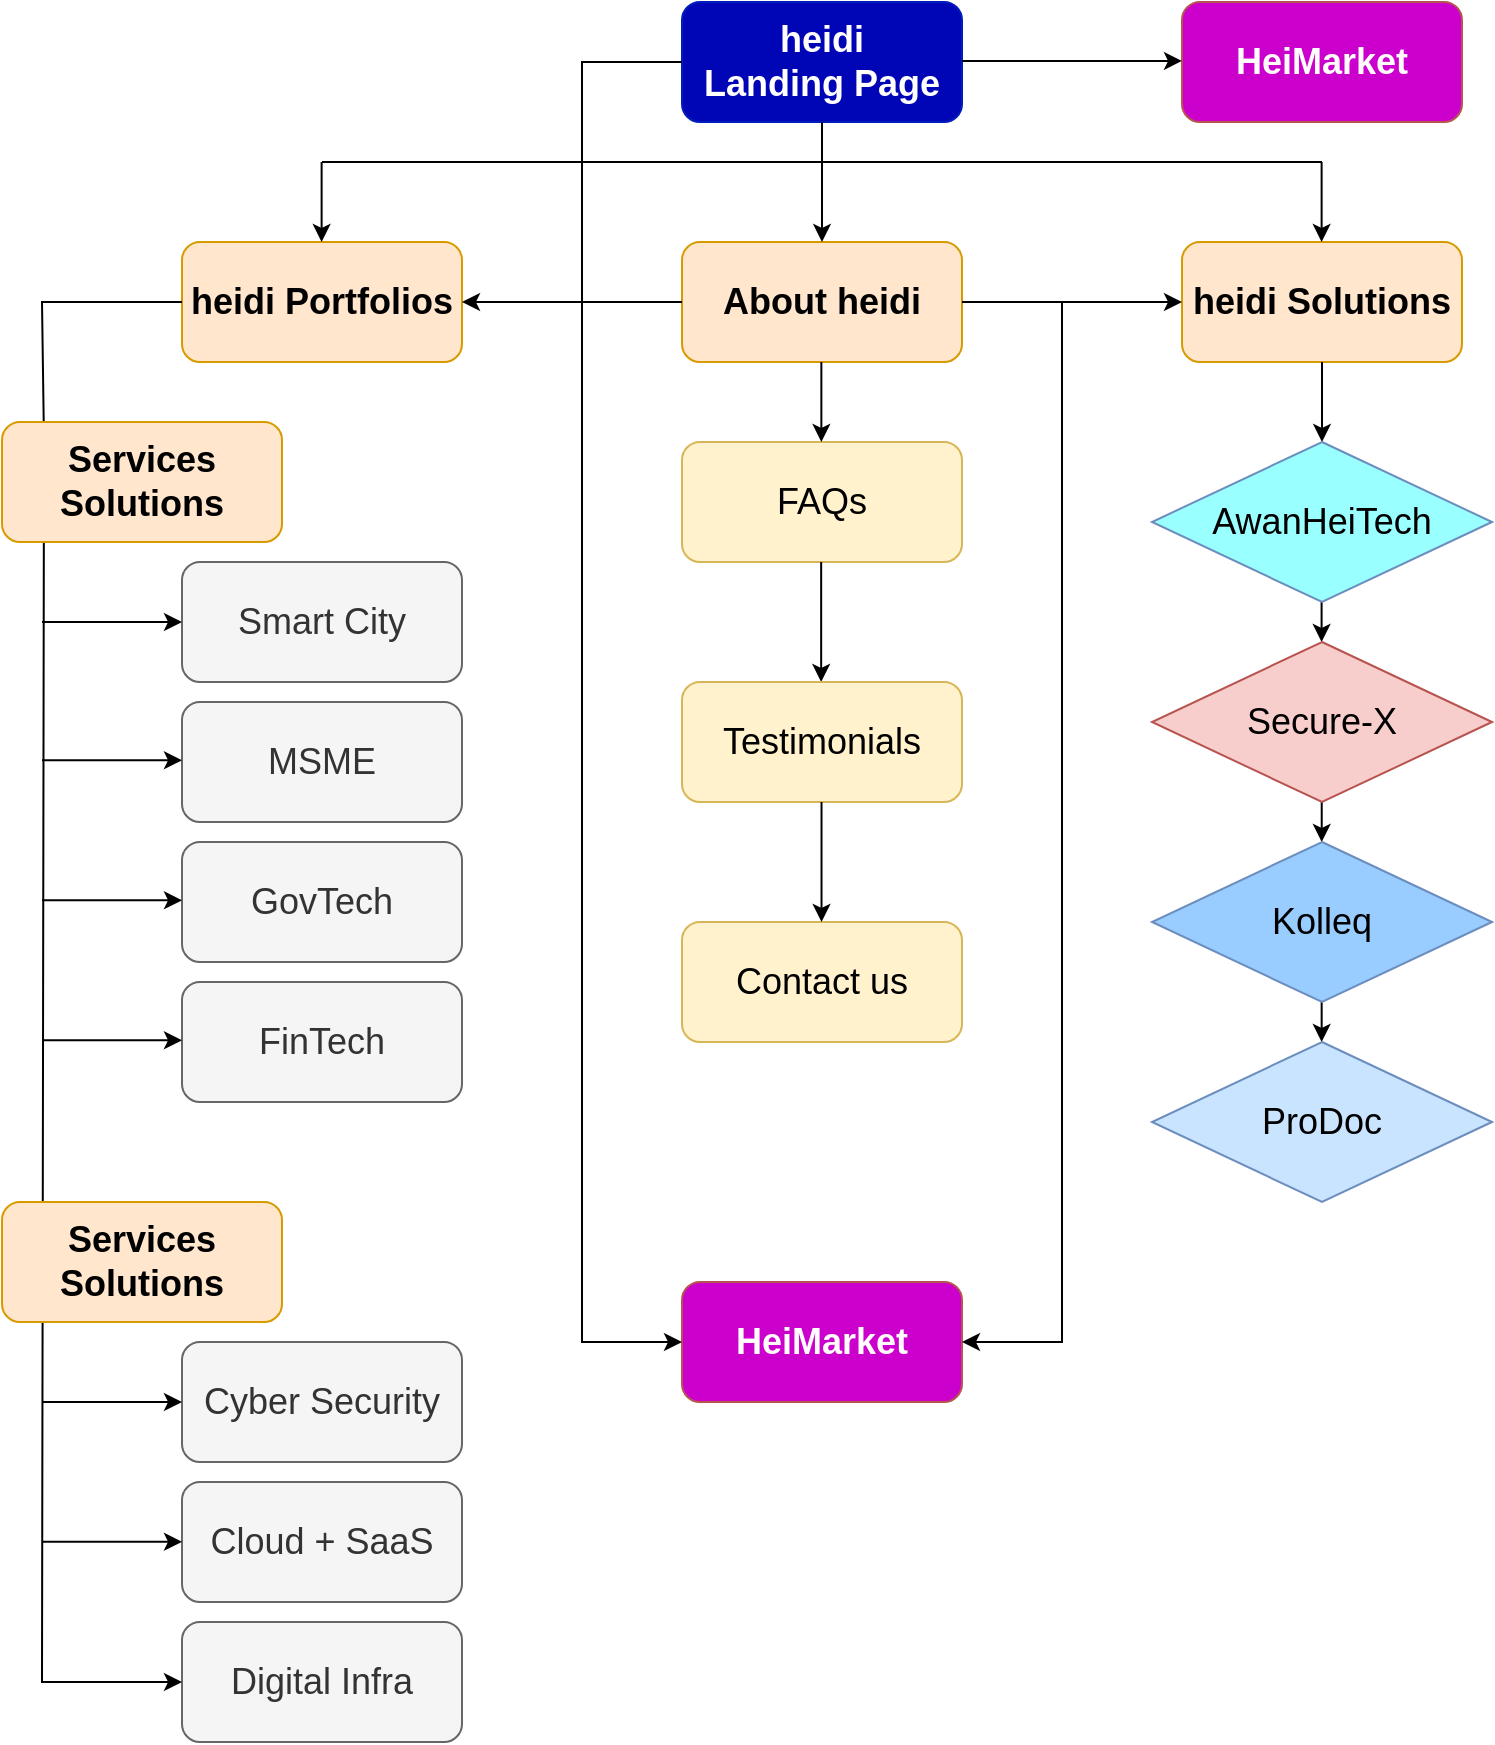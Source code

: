 <mxfile version="20.6.2" type="device"><diagram id="agNUxE4EMHLQroowFyla" name="Page-1"><mxGraphModel dx="1758" dy="1081" grid="1" gridSize="10" guides="1" tooltips="1" connect="1" arrows="1" fold="1" page="1" pageScale="1" pageWidth="827" pageHeight="1169" math="0" shadow="0"><root><mxCell id="0"/><mxCell id="1" parent="0"/><mxCell id="tc5RLZJc7V58p5Fd5jOR-1" value="&lt;font style=&quot;font-size: 18px;&quot;&gt;heidi&lt;br&gt;Landing Page&lt;/font&gt;" style="rounded=1;whiteSpace=wrap;html=1;fontStyle=1;fillColor=#0006B5;strokeColor=#001DBC;fontColor=#ffffff;" vertex="1" parent="1"><mxGeometry x="370" y="180" width="140" height="60" as="geometry"/></mxCell><mxCell id="tc5RLZJc7V58p5Fd5jOR-2" value="&lt;font style=&quot;font-size: 18px;&quot;&gt;About heidi&lt;/font&gt;" style="rounded=1;whiteSpace=wrap;html=1;fontStyle=1;fillColor=#ffe6cc;strokeColor=#d79b00;" vertex="1" parent="1"><mxGeometry x="370" y="300" width="140" height="60" as="geometry"/></mxCell><mxCell id="tc5RLZJc7V58p5Fd5jOR-3" value="&lt;font style=&quot;font-size: 18px;&quot;&gt;heidi Portfolios&lt;/font&gt;" style="rounded=1;whiteSpace=wrap;html=1;fontStyle=1;fillColor=#ffe6cc;strokeColor=#d79b00;" vertex="1" parent="1"><mxGeometry x="120" y="300" width="140" height="60" as="geometry"/></mxCell><mxCell id="tc5RLZJc7V58p5Fd5jOR-4" value="&lt;font style=&quot;font-size: 18px;&quot;&gt;heidi Solutions&lt;/font&gt;" style="rounded=1;whiteSpace=wrap;html=1;fontStyle=1;fillColor=#ffe6cc;strokeColor=#d79b00;" vertex="1" parent="1"><mxGeometry x="620" y="300" width="140" height="60" as="geometry"/></mxCell><mxCell id="tc5RLZJc7V58p5Fd5jOR-5" value="&lt;font style=&quot;font-size: 18px;&quot;&gt;FAQs&lt;/font&gt;" style="rounded=1;whiteSpace=wrap;html=1;fillColor=#fff2cc;strokeColor=#d6b656;" vertex="1" parent="1"><mxGeometry x="370" y="400" width="140" height="60" as="geometry"/></mxCell><mxCell id="tc5RLZJc7V58p5Fd5jOR-6" value="" style="endArrow=classic;html=1;rounded=0;fontSize=18;exitX=0.5;exitY=1;exitDx=0;exitDy=0;entryX=0.5;entryY=0;entryDx=0;entryDy=0;" edge="1" parent="1" source="tc5RLZJc7V58p5Fd5jOR-1" target="tc5RLZJc7V58p5Fd5jOR-2"><mxGeometry width="50" height="50" relative="1" as="geometry"><mxPoint x="460" y="470" as="sourcePoint"/><mxPoint x="510" y="420" as="targetPoint"/></mxGeometry></mxCell><mxCell id="tc5RLZJc7V58p5Fd5jOR-14" value="" style="endArrow=classic;html=1;rounded=0;fontSize=18;exitX=0.5;exitY=1;exitDx=0;exitDy=0;entryX=0.5;entryY=0;entryDx=0;entryDy=0;" edge="1" parent="1"><mxGeometry width="50" height="50" relative="1" as="geometry"><mxPoint x="439.58" y="460.0" as="sourcePoint"/><mxPoint x="439.58" y="520.0" as="targetPoint"/></mxGeometry></mxCell><mxCell id="tc5RLZJc7V58p5Fd5jOR-15" value="&lt;font style=&quot;font-size: 18px;&quot;&gt;Testimonials&lt;/font&gt;" style="rounded=1;whiteSpace=wrap;html=1;fillColor=#fff2cc;strokeColor=#d6b656;" vertex="1" parent="1"><mxGeometry x="370" y="520" width="140" height="60" as="geometry"/></mxCell><mxCell id="tc5RLZJc7V58p5Fd5jOR-16" value="&lt;font style=&quot;font-size: 18px;&quot;&gt;Contact us&lt;/font&gt;" style="rounded=1;whiteSpace=wrap;html=1;fillColor=#fff2cc;strokeColor=#d6b656;" vertex="1" parent="1"><mxGeometry x="370" y="640" width="140" height="60" as="geometry"/></mxCell><mxCell id="tc5RLZJc7V58p5Fd5jOR-19" value="" style="endArrow=classic;html=1;rounded=0;fontSize=18;exitX=0.5;exitY=1;exitDx=0;exitDy=0;entryX=0.5;entryY=0;entryDx=0;entryDy=0;" edge="1" parent="1"><mxGeometry width="50" height="50" relative="1" as="geometry"><mxPoint x="439.76" y="580" as="sourcePoint"/><mxPoint x="439.76" y="640" as="targetPoint"/></mxGeometry></mxCell><mxCell id="tc5RLZJc7V58p5Fd5jOR-22" value="&lt;span style=&quot;font-size: 18px;&quot;&gt;HeiMarket&lt;/span&gt;" style="rounded=1;whiteSpace=wrap;html=1;fillColor=#CC00CC;strokeColor=#b85450;fontStyle=1;fontColor=#FFFCFC;" vertex="1" parent="1"><mxGeometry x="370" y="820" width="140" height="60" as="geometry"/></mxCell><mxCell id="tc5RLZJc7V58p5Fd5jOR-23" value="" style="endArrow=classic;html=1;rounded=0;fontSize=18;exitX=0.5;exitY=1;exitDx=0;exitDy=0;" edge="1" parent="1" source="tc5RLZJc7V58p5Fd5jOR-4"><mxGeometry width="50" height="50" relative="1" as="geometry"><mxPoint x="460" y="390" as="sourcePoint"/><mxPoint x="690" y="400" as="targetPoint"/></mxGeometry></mxCell><mxCell id="tc5RLZJc7V58p5Fd5jOR-26" value="" style="endArrow=classic;html=1;rounded=0;fontSize=18;exitX=0.5;exitY=1;exitDx=0;exitDy=0;" edge="1" parent="1"><mxGeometry width="50" height="50" relative="1" as="geometry"><mxPoint x="689.8" y="460" as="sourcePoint"/><mxPoint x="689.8" y="500" as="targetPoint"/></mxGeometry></mxCell><mxCell id="tc5RLZJc7V58p5Fd5jOR-27" value="" style="endArrow=classic;html=1;rounded=0;fontSize=18;exitX=0.5;exitY=1;exitDx=0;exitDy=0;" edge="1" parent="1"><mxGeometry width="50" height="50" relative="1" as="geometry"><mxPoint x="689.86" y="560" as="sourcePoint"/><mxPoint x="689.86" y="600" as="targetPoint"/></mxGeometry></mxCell><mxCell id="tc5RLZJc7V58p5Fd5jOR-31" value="" style="endArrow=classic;html=1;rounded=0;fontSize=18;exitX=0.5;exitY=1;exitDx=0;exitDy=0;" edge="1" parent="1"><mxGeometry width="50" height="50" relative="1" as="geometry"><mxPoint x="689.83" y="660" as="sourcePoint"/><mxPoint x="689.83" y="700" as="targetPoint"/></mxGeometry></mxCell><mxCell id="tc5RLZJc7V58p5Fd5jOR-36" value="&lt;font style=&quot;font-size: 18px;&quot;&gt;Smart City&lt;/font&gt;" style="rounded=1;whiteSpace=wrap;html=1;fontStyle=0;fillColor=#f5f5f5;strokeColor=#666666;fontColor=#333333;" vertex="1" parent="1"><mxGeometry x="120" y="460" width="140" height="60" as="geometry"/></mxCell><mxCell id="tc5RLZJc7V58p5Fd5jOR-38" value="&lt;font style=&quot;font-size: 18px;&quot;&gt;MSME&lt;/font&gt;" style="rounded=1;whiteSpace=wrap;html=1;fontStyle=0;fillColor=#f5f5f5;strokeColor=#666666;fontColor=#333333;" vertex="1" parent="1"><mxGeometry x="120" y="530" width="140" height="60" as="geometry"/></mxCell><mxCell id="tc5RLZJc7V58p5Fd5jOR-40" value="&lt;font style=&quot;font-size: 18px;&quot;&gt;GovTech&lt;/font&gt;" style="rounded=1;whiteSpace=wrap;html=1;fontStyle=0;fillColor=#f5f5f5;strokeColor=#666666;fontColor=#333333;" vertex="1" parent="1"><mxGeometry x="120" y="600" width="140" height="60" as="geometry"/></mxCell><mxCell id="tc5RLZJc7V58p5Fd5jOR-42" value="&lt;font style=&quot;font-size: 18px;&quot;&gt;FinTech&lt;/font&gt;" style="rounded=1;whiteSpace=wrap;html=1;fontStyle=0;fillColor=#f5f5f5;strokeColor=#666666;fontColor=#333333;" vertex="1" parent="1"><mxGeometry x="120" y="670" width="140" height="60" as="geometry"/></mxCell><mxCell id="tc5RLZJc7V58p5Fd5jOR-43" value="&lt;font style=&quot;font-size: 18px;&quot;&gt;Cloud + SaaS&lt;/font&gt;" style="rounded=1;whiteSpace=wrap;html=1;fontStyle=0;fillColor=#f5f5f5;strokeColor=#666666;fontColor=#333333;" vertex="1" parent="1"><mxGeometry x="120" y="920" width="140" height="60" as="geometry"/></mxCell><mxCell id="tc5RLZJc7V58p5Fd5jOR-45" value="&lt;font style=&quot;font-size: 18px;&quot;&gt;Cyber Security&lt;/font&gt;" style="rounded=1;whiteSpace=wrap;html=1;fontStyle=0;fillColor=#f5f5f5;strokeColor=#666666;fontColor=#333333;" vertex="1" parent="1"><mxGeometry x="120" y="850" width="140" height="60" as="geometry"/></mxCell><mxCell id="tc5RLZJc7V58p5Fd5jOR-48" value="&lt;font style=&quot;font-size: 18px;&quot;&gt;Digital Infra&lt;/font&gt;" style="rounded=1;whiteSpace=wrap;html=1;fontStyle=0;fillColor=#f5f5f5;strokeColor=#666666;fontColor=#333333;" vertex="1" parent="1"><mxGeometry x="120" y="990" width="140" height="60" as="geometry"/></mxCell><mxCell id="tc5RLZJc7V58p5Fd5jOR-51" value="" style="endArrow=none;html=1;rounded=0;fontSize=18;" edge="1" parent="1"><mxGeometry width="50" height="50" relative="1" as="geometry"><mxPoint x="190" y="260" as="sourcePoint"/><mxPoint x="690" y="260" as="targetPoint"/></mxGeometry></mxCell><mxCell id="tc5RLZJc7V58p5Fd5jOR-53" value="" style="endArrow=classic;html=1;rounded=0;fontSize=18;exitX=0.5;exitY=1;exitDx=0;exitDy=0;" edge="1" parent="1"><mxGeometry width="50" height="50" relative="1" as="geometry"><mxPoint x="189.81" y="260" as="sourcePoint"/><mxPoint x="189.81" y="300" as="targetPoint"/></mxGeometry></mxCell><mxCell id="tc5RLZJc7V58p5Fd5jOR-54" value="" style="endArrow=classic;html=1;rounded=0;fontSize=18;exitX=0.5;exitY=1;exitDx=0;exitDy=0;" edge="1" parent="1"><mxGeometry width="50" height="50" relative="1" as="geometry"><mxPoint x="689.81" y="260" as="sourcePoint"/><mxPoint x="689.81" y="300" as="targetPoint"/></mxGeometry></mxCell><mxCell id="tc5RLZJc7V58p5Fd5jOR-55" value="" style="endArrow=classic;html=1;rounded=0;fontSize=18;fontColor=#FFFFFF;entryX=1;entryY=0.5;entryDx=0;entryDy=0;exitX=0;exitY=0.5;exitDx=0;exitDy=0;" edge="1" parent="1" source="tc5RLZJc7V58p5Fd5jOR-2" target="tc5RLZJc7V58p5Fd5jOR-3"><mxGeometry width="50" height="50" relative="1" as="geometry"><mxPoint x="440" y="430" as="sourcePoint"/><mxPoint x="490" y="380" as="targetPoint"/></mxGeometry></mxCell><mxCell id="tc5RLZJc7V58p5Fd5jOR-56" value="" style="endArrow=classic;html=1;rounded=0;fontSize=18;fontColor=#FFFFFF;entryX=0;entryY=0.5;entryDx=0;entryDy=0;exitX=1;exitY=0.5;exitDx=0;exitDy=0;" edge="1" parent="1" source="tc5RLZJc7V58p5Fd5jOR-2" target="tc5RLZJc7V58p5Fd5jOR-4"><mxGeometry width="50" height="50" relative="1" as="geometry"><mxPoint x="380" y="340" as="sourcePoint"/><mxPoint x="270" y="340" as="targetPoint"/></mxGeometry></mxCell><mxCell id="tc5RLZJc7V58p5Fd5jOR-58" value="" style="endArrow=classic;html=1;rounded=0;fontSize=18;exitX=0.5;exitY=1;exitDx=0;exitDy=0;" edge="1" parent="1"><mxGeometry width="50" height="50" relative="1" as="geometry"><mxPoint x="439.68" y="360" as="sourcePoint"/><mxPoint x="439.68" y="400" as="targetPoint"/></mxGeometry></mxCell><mxCell id="tc5RLZJc7V58p5Fd5jOR-59" value="" style="endArrow=classic;html=1;rounded=0;fontSize=18;fontColor=#000000;entryX=0;entryY=0.5;entryDx=0;entryDy=0;exitX=0;exitY=0.5;exitDx=0;exitDy=0;" edge="1" parent="1" source="tc5RLZJc7V58p5Fd5jOR-1" target="tc5RLZJc7V58p5Fd5jOR-22"><mxGeometry width="50" height="50" relative="1" as="geometry"><mxPoint x="340" y="680" as="sourcePoint"/><mxPoint x="390" y="630" as="targetPoint"/><Array as="points"><mxPoint x="320" y="210"/><mxPoint x="320" y="850"/></Array></mxGeometry></mxCell><mxCell id="tc5RLZJc7V58p5Fd5jOR-61" value="" style="endArrow=classic;html=1;rounded=0;fontSize=18;fontColor=#000000;entryX=1;entryY=0.5;entryDx=0;entryDy=0;exitX=1;exitY=0.5;exitDx=0;exitDy=0;" edge="1" parent="1" source="tc5RLZJc7V58p5Fd5jOR-2" target="tc5RLZJc7V58p5Fd5jOR-22"><mxGeometry width="50" height="50" relative="1" as="geometry"><mxPoint x="380" y="220" as="sourcePoint"/><mxPoint x="380" y="860" as="targetPoint"/><Array as="points"><mxPoint x="560" y="330"/><mxPoint x="560" y="850"/></Array></mxGeometry></mxCell><mxCell id="tc5RLZJc7V58p5Fd5jOR-63" value="AwanHeiTech" style="rhombus;whiteSpace=wrap;html=1;fontSize=18;fillColor=#99FFFF;strokeColor=#6c8ebf;" vertex="1" parent="1"><mxGeometry x="605" y="400" width="170" height="80" as="geometry"/></mxCell><mxCell id="tc5RLZJc7V58p5Fd5jOR-64" value="Secure-X" style="rhombus;whiteSpace=wrap;html=1;fontSize=18;fillColor=#f8cecc;strokeColor=#b85450;" vertex="1" parent="1"><mxGeometry x="605" y="500" width="170" height="80" as="geometry"/></mxCell><mxCell id="tc5RLZJc7V58p5Fd5jOR-65" value="Kolleq" style="rhombus;whiteSpace=wrap;html=1;fontSize=18;fillColor=#99CCFF;strokeColor=#6c8ebf;" vertex="1" parent="1"><mxGeometry x="605" y="600" width="170" height="80" as="geometry"/></mxCell><mxCell id="tc5RLZJc7V58p5Fd5jOR-66" value="ProDoc" style="rhombus;whiteSpace=wrap;html=1;fontSize=18;fillColor=#C9E4FF;strokeColor=#6c8ebf;" vertex="1" parent="1"><mxGeometry x="605" y="700" width="170" height="80" as="geometry"/></mxCell><mxCell id="tc5RLZJc7V58p5Fd5jOR-67" value="" style="endArrow=classic;html=1;rounded=0;fontSize=18;fontColor=#000000;entryX=0;entryY=0.5;entryDx=0;entryDy=0;exitX=0;exitY=0.5;exitDx=0;exitDy=0;" edge="1" parent="1" source="tc5RLZJc7V58p5Fd5jOR-3" target="tc5RLZJc7V58p5Fd5jOR-48"><mxGeometry width="50" height="50" relative="1" as="geometry"><mxPoint x="100.58" y="332.16" as="sourcePoint"/><mxPoint x="101" y="1100" as="targetPoint"/><Array as="points"><mxPoint x="50" y="330"/><mxPoint x="51" y="400"/><mxPoint x="50" y="1020"/></Array></mxGeometry></mxCell><mxCell id="tc5RLZJc7V58p5Fd5jOR-68" value="&lt;font style=&quot;font-size: 18px;&quot;&gt;Services Solutions&lt;/font&gt;" style="rounded=1;whiteSpace=wrap;html=1;fontStyle=1;fillColor=#ffe6cc;strokeColor=#d79b00;" vertex="1" parent="1"><mxGeometry x="30" y="390" width="140" height="60" as="geometry"/></mxCell><mxCell id="tc5RLZJc7V58p5Fd5jOR-69" value="" style="endArrow=classic;html=1;rounded=0;fontSize=18;fontColor=#FFFCFC;entryX=0;entryY=0.5;entryDx=0;entryDy=0;" edge="1" parent="1" target="tc5RLZJc7V58p5Fd5jOR-36"><mxGeometry width="50" height="50" relative="1" as="geometry"><mxPoint x="50" y="490" as="sourcePoint"/><mxPoint x="180" y="390" as="targetPoint"/></mxGeometry></mxCell><mxCell id="tc5RLZJc7V58p5Fd5jOR-71" value="" style="endArrow=classic;html=1;rounded=0;fontSize=18;fontColor=#FFFCFC;entryX=0;entryY=0.5;entryDx=0;entryDy=0;" edge="1" parent="1"><mxGeometry width="50" height="50" relative="1" as="geometry"><mxPoint x="50" y="559.13" as="sourcePoint"/><mxPoint x="120" y="559.13" as="targetPoint"/></mxGeometry></mxCell><mxCell id="tc5RLZJc7V58p5Fd5jOR-72" value="" style="endArrow=classic;html=1;rounded=0;fontSize=18;fontColor=#FFFCFC;entryX=0;entryY=0.5;entryDx=0;entryDy=0;" edge="1" parent="1"><mxGeometry width="50" height="50" relative="1" as="geometry"><mxPoint x="50" y="699.13" as="sourcePoint"/><mxPoint x="120" y="699.13" as="targetPoint"/></mxGeometry></mxCell><mxCell id="tc5RLZJc7V58p5Fd5jOR-73" value="" style="endArrow=classic;html=1;rounded=0;fontSize=18;fontColor=#FFFCFC;entryX=0;entryY=0.5;entryDx=0;entryDy=0;" edge="1" parent="1"><mxGeometry width="50" height="50" relative="1" as="geometry"><mxPoint x="50" y="949.91" as="sourcePoint"/><mxPoint x="120" y="949.91" as="targetPoint"/></mxGeometry></mxCell><mxCell id="tc5RLZJc7V58p5Fd5jOR-74" value="" style="endArrow=classic;html=1;rounded=0;fontSize=18;fontColor=#FFFCFC;entryX=0;entryY=0.5;entryDx=0;entryDy=0;" edge="1" parent="1"><mxGeometry width="50" height="50" relative="1" as="geometry"><mxPoint x="50" y="880.0" as="sourcePoint"/><mxPoint x="120" y="880.0" as="targetPoint"/></mxGeometry></mxCell><mxCell id="tc5RLZJc7V58p5Fd5jOR-76" value="&lt;font style=&quot;font-size: 18px;&quot;&gt;Services Solutions&lt;/font&gt;" style="rounded=1;whiteSpace=wrap;html=1;fontStyle=1;fillColor=#ffe6cc;strokeColor=#d79b00;" vertex="1" parent="1"><mxGeometry x="30" y="780" width="140" height="60" as="geometry"/></mxCell><mxCell id="tc5RLZJc7V58p5Fd5jOR-77" value="" style="endArrow=classic;html=1;rounded=0;fontSize=18;fontColor=#FFFCFC;entryX=0;entryY=0.5;entryDx=0;entryDy=0;" edge="1" parent="1"><mxGeometry width="50" height="50" relative="1" as="geometry"><mxPoint x="50" y="629.13" as="sourcePoint"/><mxPoint x="120" y="629.13" as="targetPoint"/></mxGeometry></mxCell><mxCell id="tc5RLZJc7V58p5Fd5jOR-78" value="&lt;span style=&quot;font-size: 18px;&quot;&gt;HeiMarket&lt;/span&gt;" style="rounded=1;whiteSpace=wrap;html=1;fillColor=#CC00CC;strokeColor=#b85450;fontStyle=1;fontColor=#FFFCFC;" vertex="1" parent="1"><mxGeometry x="620" y="180" width="140" height="60" as="geometry"/></mxCell><mxCell id="tc5RLZJc7V58p5Fd5jOR-79" value="" style="endArrow=classic;html=1;rounded=0;fontSize=18;fontColor=#FFFFFF;entryX=0;entryY=0.5;entryDx=0;entryDy=0;exitX=1;exitY=0.5;exitDx=0;exitDy=0;" edge="1" parent="1"><mxGeometry width="50" height="50" relative="1" as="geometry"><mxPoint x="510" y="209.47" as="sourcePoint"/><mxPoint x="620" y="209.47" as="targetPoint"/></mxGeometry></mxCell></root></mxGraphModel></diagram></mxfile>